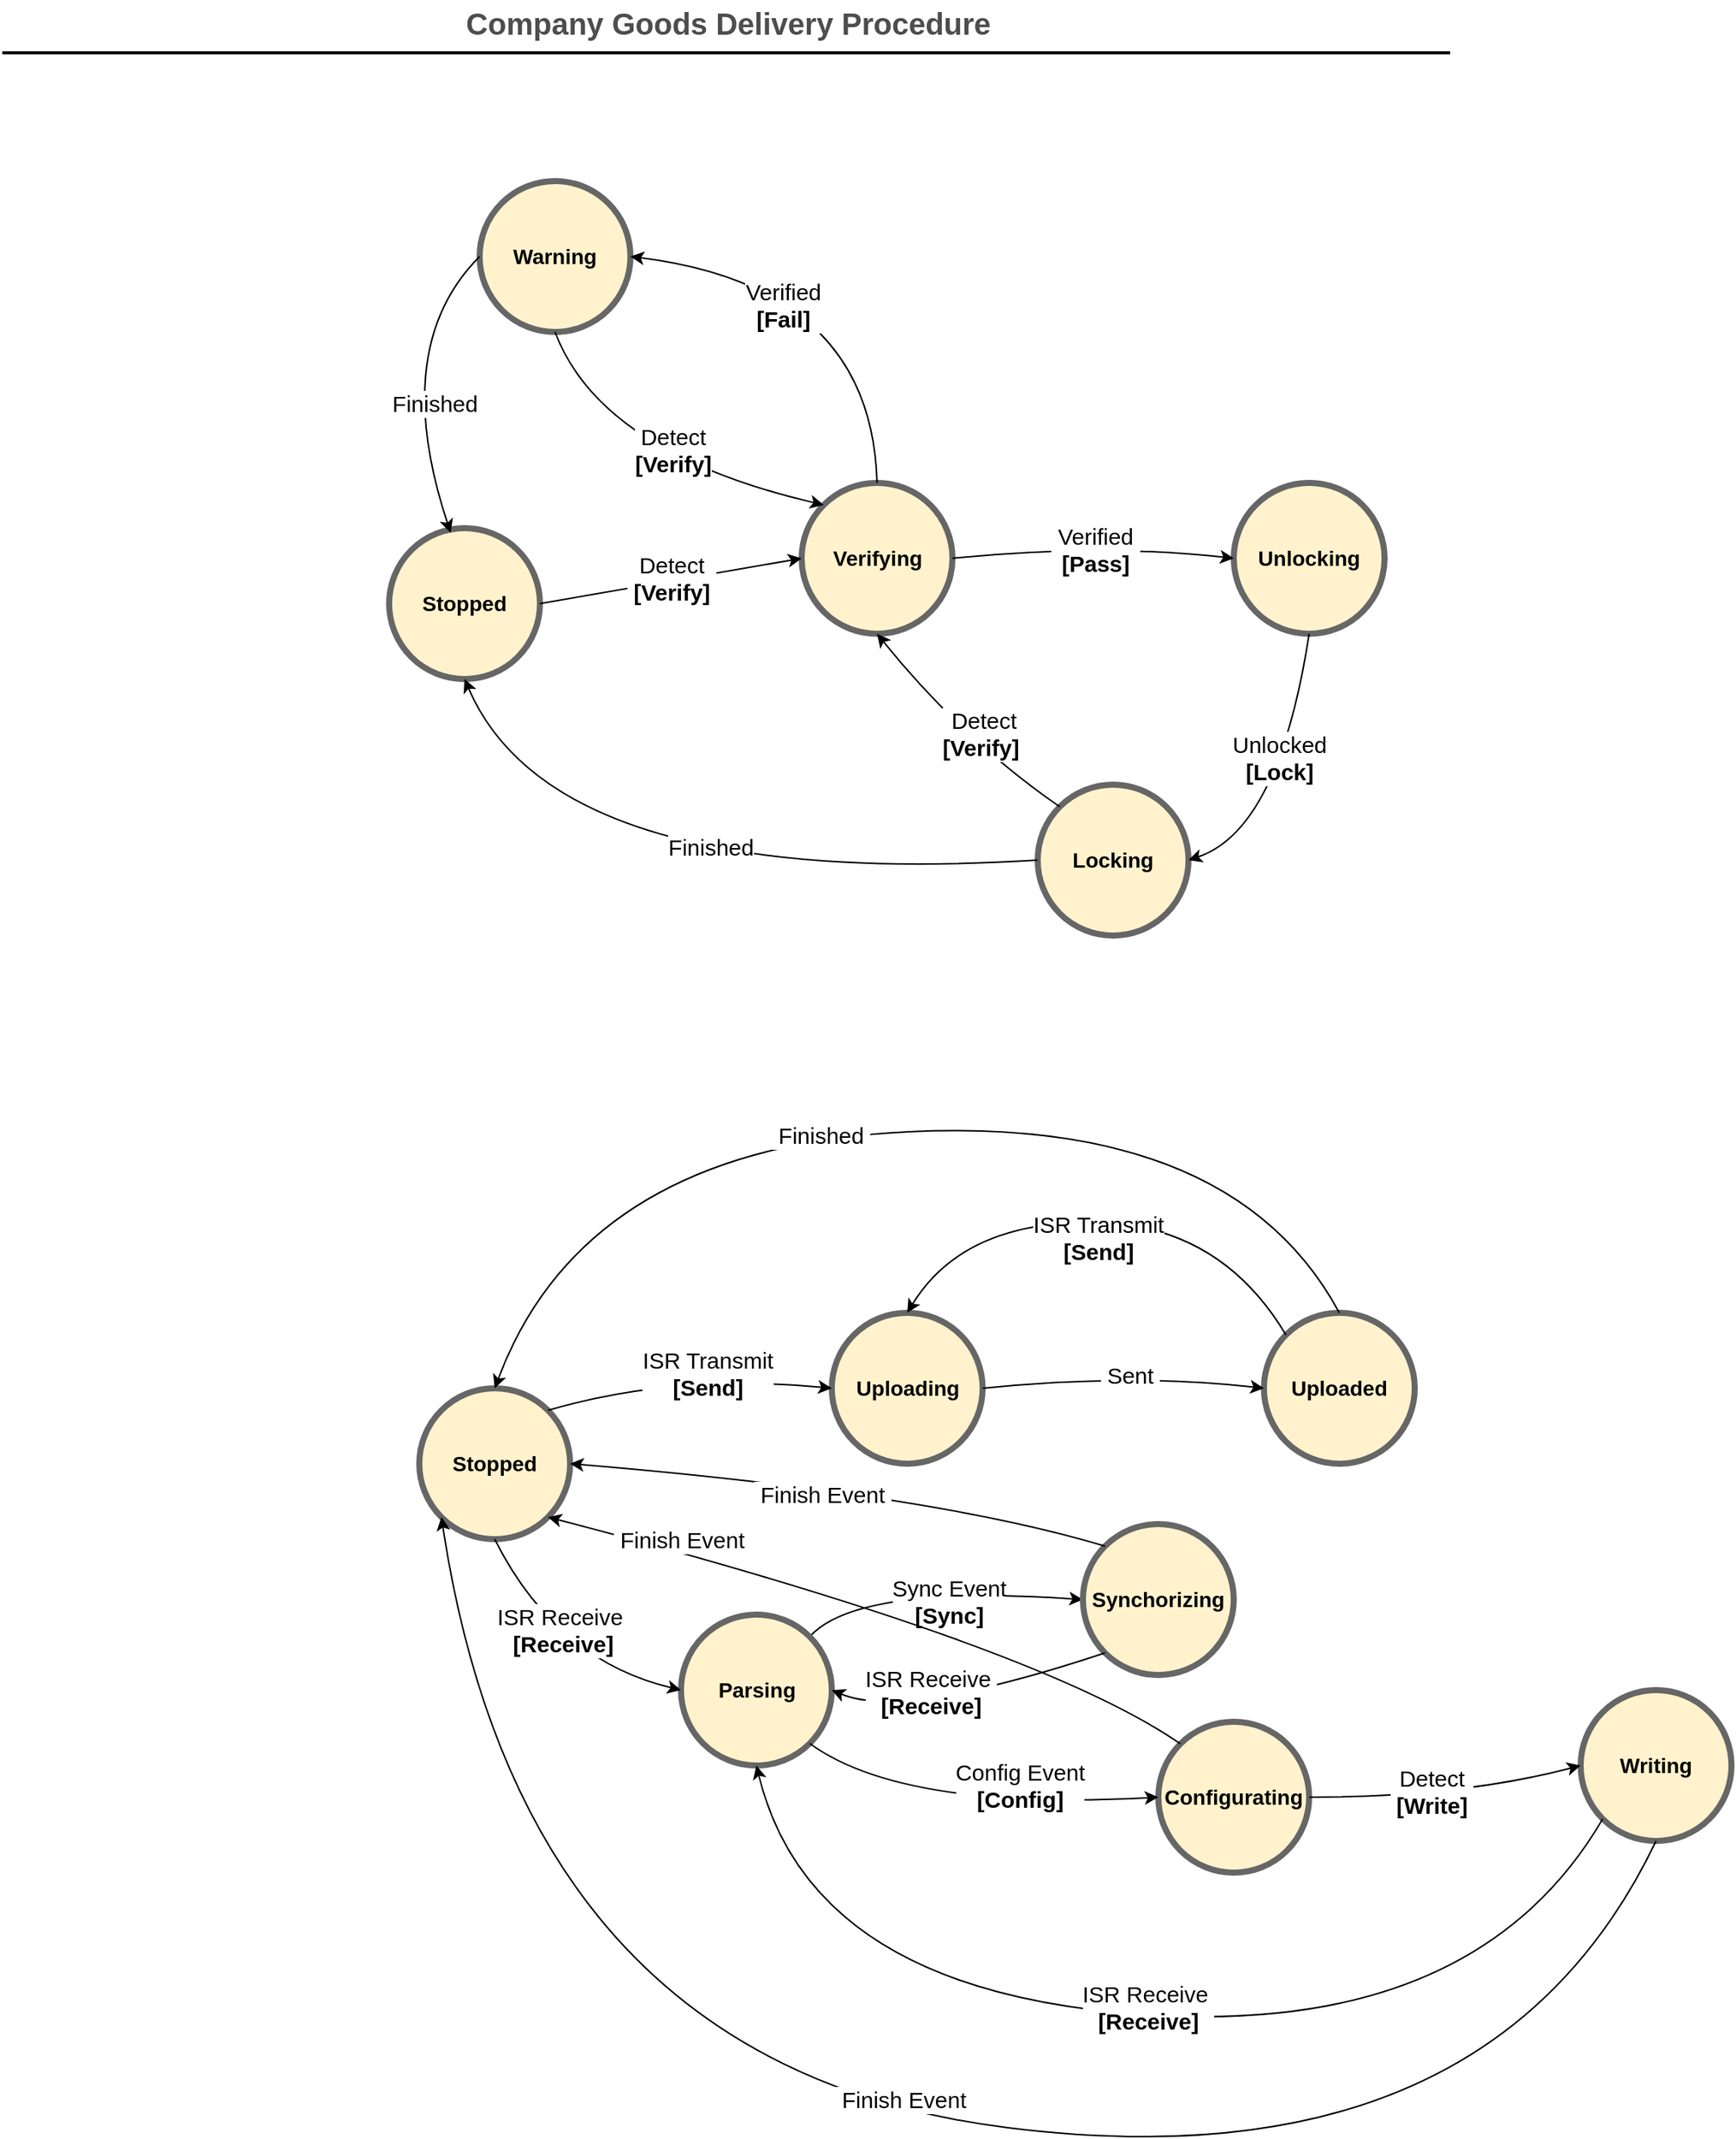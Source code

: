 <mxfile version="22.1.0" type="github">
  <diagram id="C2fSY1v2SiZeoUbDoYyL" name="Page-1">
    <mxGraphModel dx="1563" dy="1643" grid="1" gridSize="10" guides="1" tooltips="1" connect="1" arrows="1" fold="1" page="1" pageScale="1" pageWidth="1169" pageHeight="827" math="0" shadow="0">
      <root>
        <mxCell id="0" />
        <mxCell id="1" parent="0" />
        <mxCell id="3ne1QswCM8ZiEu4GHsYG-31" value="Company Goods Delivery Procedure" style="text;html=1;strokeColor=none;fillColor=none;align=center;verticalAlign=middle;whiteSpace=wrap;rounded=0;fontStyle=1;fontSize=20;fontColor=#4D4D4D;" parent="1" vertex="1">
          <mxGeometry x="189.5" y="50" width="790" height="30" as="geometry" />
        </mxCell>
        <mxCell id="3ne1QswCM8ZiEu4GHsYG-32" value="" style="line;strokeWidth=2;html=1;fontSize=20;fontColor=#4D4D4D;" parent="1" vertex="1">
          <mxGeometry x="103.5" y="80" width="960" height="10" as="geometry" />
        </mxCell>
        <mxCell id="JYK7NFnvmHLZQDQHn-Lk-5" value="&lt;font style=&quot;font-size: 14px;&quot;&gt;&lt;b&gt;Warning&lt;br&gt;&lt;/b&gt;&lt;/font&gt;" style="ellipse;whiteSpace=wrap;html=1;aspect=fixed;strokeWidth=4;fillColor=#fff2cc;strokeColor=#666666;" parent="1" vertex="1">
          <mxGeometry x="420" y="170" width="100" height="100" as="geometry" />
        </mxCell>
        <mxCell id="JYK7NFnvmHLZQDQHn-Lk-12" value="&lt;font style=&quot;font-size: 14px;&quot;&gt;&lt;b&gt;Locking&lt;/b&gt;&lt;/font&gt;" style="ellipse;whiteSpace=wrap;html=1;aspect=fixed;strokeWidth=4;fillColor=#fff2cc;strokeColor=#666666;" parent="1" vertex="1">
          <mxGeometry x="790" y="570" width="100" height="100" as="geometry" />
        </mxCell>
        <mxCell id="JYK7NFnvmHLZQDQHn-Lk-13" value="&lt;font style=&quot;font-size: 14px;&quot;&gt;&lt;b&gt;Unlocking&lt;/b&gt;&lt;/font&gt;" style="ellipse;whiteSpace=wrap;html=1;aspect=fixed;strokeWidth=4;fillColor=#fff2cc;strokeColor=#666666;" parent="1" vertex="1">
          <mxGeometry x="920" y="370" width="100" height="100" as="geometry" />
        </mxCell>
        <mxCell id="JYK7NFnvmHLZQDQHn-Lk-15" value="&lt;font style=&quot;font-size: 14px;&quot;&gt;&lt;b&gt;Verifying&lt;/b&gt;&lt;/font&gt;" style="ellipse;whiteSpace=wrap;html=1;aspect=fixed;strokeWidth=4;fillColor=#fff2cc;strokeColor=#666666;" parent="1" vertex="1">
          <mxGeometry x="633.5" y="370" width="100" height="100" as="geometry" />
        </mxCell>
        <mxCell id="JYK7NFnvmHLZQDQHn-Lk-16" value="&lt;font style=&quot;font-size: 14px;&quot;&gt;&lt;b&gt;Stopped&lt;/b&gt;&lt;/font&gt;" style="ellipse;whiteSpace=wrap;html=1;aspect=fixed;strokeWidth=4;fillColor=#fff2cc;strokeColor=#666666;" parent="1" vertex="1">
          <mxGeometry x="360" y="400" width="100" height="100" as="geometry" />
        </mxCell>
        <mxCell id="JYK7NFnvmHLZQDQHn-Lk-33" value="" style="curved=1;endArrow=classic;html=1;rounded=0;exitX=0.5;exitY=0;exitDx=0;exitDy=0;entryX=1;entryY=0.5;entryDx=0;entryDy=0;" parent="1" source="JYK7NFnvmHLZQDQHn-Lk-15" target="JYK7NFnvmHLZQDQHn-Lk-5" edge="1">
          <mxGeometry width="50" height="50" relative="1" as="geometry">
            <mxPoint x="750" y="410" as="sourcePoint" />
            <mxPoint x="800" y="360" as="targetPoint" />
            <Array as="points">
              <mxPoint x="680" y="240" />
            </Array>
          </mxGeometry>
        </mxCell>
        <mxCell id="JYK7NFnvmHLZQDQHn-Lk-34" value="&lt;font style=&quot;font-size: 15px;&quot;&gt;Verified&lt;br&gt;&lt;b&gt;[Fail]&lt;/b&gt;&lt;br&gt;&lt;/font&gt;" style="edgeLabel;html=1;align=center;verticalAlign=middle;resizable=0;points=[];" parent="JYK7NFnvmHLZQDQHn-Lk-33" vertex="1" connectable="0">
          <mxGeometry x="0.053" y="5" relative="1" as="geometry">
            <mxPoint x="-35" y="10" as="offset" />
          </mxGeometry>
        </mxCell>
        <mxCell id="JYK7NFnvmHLZQDQHn-Lk-35" value="" style="curved=1;endArrow=classic;html=1;rounded=0;exitX=1;exitY=0.5;exitDx=0;exitDy=0;entryX=0;entryY=0.5;entryDx=0;entryDy=0;" parent="1" source="JYK7NFnvmHLZQDQHn-Lk-15" target="JYK7NFnvmHLZQDQHn-Lk-13" edge="1">
          <mxGeometry width="50" height="50" relative="1" as="geometry">
            <mxPoint x="750" y="410" as="sourcePoint" />
            <mxPoint x="800" y="360" as="targetPoint" />
            <Array as="points">
              <mxPoint x="830" y="410" />
            </Array>
          </mxGeometry>
        </mxCell>
        <mxCell id="JYK7NFnvmHLZQDQHn-Lk-37" value="&lt;span style=&quot;font-size: 15px;&quot;&gt;&amp;nbsp;Verified&amp;nbsp;&lt;br&gt;&lt;b&gt;[Pass]&lt;/b&gt;&lt;br&gt;&lt;/span&gt;" style="edgeLabel;html=1;align=center;verticalAlign=middle;resizable=0;points=[];" parent="JYK7NFnvmHLZQDQHn-Lk-35" vertex="1" connectable="0">
          <mxGeometry x="0.008" y="2" relative="1" as="geometry">
            <mxPoint y="5" as="offset" />
          </mxGeometry>
        </mxCell>
        <mxCell id="_V2IKP7ejvlJgvTYkyaX-1" value="" style="curved=1;endArrow=classic;html=1;rounded=0;exitX=1;exitY=0.5;exitDx=0;exitDy=0;entryX=0;entryY=0.5;entryDx=0;entryDy=0;" edge="1" parent="1" source="JYK7NFnvmHLZQDQHn-Lk-16" target="JYK7NFnvmHLZQDQHn-Lk-15">
          <mxGeometry width="50" height="50" relative="1" as="geometry">
            <mxPoint x="350" y="414.5" as="sourcePoint" />
            <mxPoint x="485.0" y="414.5" as="targetPoint" />
            <Array as="points" />
          </mxGeometry>
        </mxCell>
        <mxCell id="_V2IKP7ejvlJgvTYkyaX-2" value="&lt;span style=&quot;font-size: 15px;&quot;&gt;Detect&lt;br&gt;&lt;b&gt;&amp;nbsp;[Verify]&amp;nbsp;&lt;/b&gt;&lt;br&gt;&lt;/span&gt;" style="edgeLabel;html=1;align=center;verticalAlign=middle;resizable=0;points=[];" vertex="1" connectable="0" parent="_V2IKP7ejvlJgvTYkyaX-1">
          <mxGeometry x="0.008" y="2" relative="1" as="geometry">
            <mxPoint as="offset" />
          </mxGeometry>
        </mxCell>
        <mxCell id="_V2IKP7ejvlJgvTYkyaX-4" value="" style="curved=1;endArrow=classic;html=1;rounded=0;exitX=0;exitY=0.5;exitDx=0;exitDy=0;entryX=0.408;entryY=0.031;entryDx=0;entryDy=0;entryPerimeter=0;" edge="1" parent="1" source="JYK7NFnvmHLZQDQHn-Lk-5" target="JYK7NFnvmHLZQDQHn-Lk-16">
          <mxGeometry width="50" height="50" relative="1" as="geometry">
            <mxPoint x="495" y="314" as="sourcePoint" />
            <mxPoint x="280" y="160" as="targetPoint" />
            <Array as="points">
              <mxPoint x="360" y="280" />
            </Array>
          </mxGeometry>
        </mxCell>
        <mxCell id="_V2IKP7ejvlJgvTYkyaX-5" value="&lt;font style=&quot;font-size: 15px;&quot;&gt;Finished&lt;br&gt;&lt;/font&gt;" style="edgeLabel;html=1;align=center;verticalAlign=middle;resizable=0;points=[];" vertex="1" connectable="0" parent="_V2IKP7ejvlJgvTYkyaX-4">
          <mxGeometry x="0.053" y="5" relative="1" as="geometry">
            <mxPoint x="16" y="12" as="offset" />
          </mxGeometry>
        </mxCell>
        <mxCell id="_V2IKP7ejvlJgvTYkyaX-6" value="" style="curved=1;endArrow=classic;html=1;rounded=0;exitX=0.5;exitY=1;exitDx=0;exitDy=0;entryX=1;entryY=0.5;entryDx=0;entryDy=0;" edge="1" parent="1" source="JYK7NFnvmHLZQDQHn-Lk-13" target="JYK7NFnvmHLZQDQHn-Lk-12">
          <mxGeometry width="50" height="50" relative="1" as="geometry">
            <mxPoint x="850" y="460" as="sourcePoint" />
            <mxPoint x="655" y="590" as="targetPoint" />
            <Array as="points">
              <mxPoint x="950" y="600" />
            </Array>
          </mxGeometry>
        </mxCell>
        <mxCell id="_V2IKP7ejvlJgvTYkyaX-7" value="&lt;font style=&quot;font-size: 15px;&quot;&gt;Unlocked&lt;br&gt;&lt;b&gt;[Lock]&lt;/b&gt;&lt;br&gt;&lt;/font&gt;" style="edgeLabel;html=1;align=center;verticalAlign=middle;resizable=0;points=[];" vertex="1" connectable="0" parent="_V2IKP7ejvlJgvTYkyaX-6">
          <mxGeometry x="0.053" y="5" relative="1" as="geometry">
            <mxPoint x="-10" y="-20" as="offset" />
          </mxGeometry>
        </mxCell>
        <mxCell id="_V2IKP7ejvlJgvTYkyaX-9" value="" style="curved=1;endArrow=classic;html=1;rounded=0;exitX=0;exitY=0.5;exitDx=0;exitDy=0;entryX=0.5;entryY=1;entryDx=0;entryDy=0;" edge="1" parent="1" source="JYK7NFnvmHLZQDQHn-Lk-12" target="JYK7NFnvmHLZQDQHn-Lk-16">
          <mxGeometry width="50" height="50" relative="1" as="geometry">
            <mxPoint x="494" y="540" as="sourcePoint" />
            <mxPoint x="240" y="697" as="targetPoint" />
            <Array as="points">
              <mxPoint x="470" y="640" />
            </Array>
          </mxGeometry>
        </mxCell>
        <mxCell id="_V2IKP7ejvlJgvTYkyaX-10" value="&lt;font style=&quot;font-size: 15px;&quot;&gt;Finished&lt;br&gt;&lt;/font&gt;" style="edgeLabel;html=1;align=center;verticalAlign=middle;resizable=0;points=[];" vertex="1" connectable="0" parent="_V2IKP7ejvlJgvTYkyaX-9">
          <mxGeometry x="0.053" y="5" relative="1" as="geometry">
            <mxPoint x="31" y="-30" as="offset" />
          </mxGeometry>
        </mxCell>
        <mxCell id="_V2IKP7ejvlJgvTYkyaX-11" value="" style="curved=1;endArrow=classic;html=1;rounded=0;exitX=0;exitY=0;exitDx=0;exitDy=0;entryX=0.5;entryY=1;entryDx=0;entryDy=0;" edge="1" parent="1" source="JYK7NFnvmHLZQDQHn-Lk-12" target="JYK7NFnvmHLZQDQHn-Lk-15">
          <mxGeometry width="50" height="50" relative="1" as="geometry">
            <mxPoint x="580" y="590" as="sourcePoint" />
            <mxPoint x="584" y="464" as="targetPoint" />
            <Array as="points">
              <mxPoint x="740" y="540" />
            </Array>
          </mxGeometry>
        </mxCell>
        <mxCell id="_V2IKP7ejvlJgvTYkyaX-12" value="&lt;span style=&quot;font-size: 15px;&quot;&gt;Detect&lt;br&gt;&lt;b&gt;[Verify]&amp;nbsp;&lt;/b&gt;&lt;br&gt;&lt;/span&gt;" style="edgeLabel;html=1;align=center;verticalAlign=middle;resizable=0;points=[];" vertex="1" connectable="0" parent="_V2IKP7ejvlJgvTYkyaX-11">
          <mxGeometry x="0.008" y="2" relative="1" as="geometry">
            <mxPoint x="19" as="offset" />
          </mxGeometry>
        </mxCell>
        <mxCell id="_V2IKP7ejvlJgvTYkyaX-13" value="" style="curved=1;endArrow=classic;html=1;rounded=0;exitX=0.5;exitY=1;exitDx=0;exitDy=0;entryX=0;entryY=0;entryDx=0;entryDy=0;" edge="1" parent="1" source="JYK7NFnvmHLZQDQHn-Lk-5" target="JYK7NFnvmHLZQDQHn-Lk-15">
          <mxGeometry width="50" height="50" relative="1" as="geometry">
            <mxPoint x="533.5" y="290" as="sourcePoint" />
            <mxPoint x="728.5" y="290" as="targetPoint" />
            <Array as="points">
              <mxPoint x="500" y="350" />
            </Array>
          </mxGeometry>
        </mxCell>
        <mxCell id="_V2IKP7ejvlJgvTYkyaX-14" value="&lt;span style=&quot;font-size: 15px;&quot;&gt;Detect&lt;br&gt;&lt;b&gt;[Verify]&lt;/b&gt;&lt;br&gt;&lt;/span&gt;" style="edgeLabel;html=1;align=center;verticalAlign=middle;resizable=0;points=[];" vertex="1" connectable="0" parent="_V2IKP7ejvlJgvTYkyaX-13">
          <mxGeometry x="0.008" y="2" relative="1" as="geometry">
            <mxPoint x="14" y="-8" as="offset" />
          </mxGeometry>
        </mxCell>
        <mxCell id="_V2IKP7ejvlJgvTYkyaX-20" value="&lt;font style=&quot;font-size: 14px;&quot;&gt;&lt;b&gt;Uploaded&lt;/b&gt;&lt;/font&gt;" style="ellipse;whiteSpace=wrap;html=1;aspect=fixed;strokeWidth=4;fillColor=#fff2cc;strokeColor=#666666;" vertex="1" parent="1">
          <mxGeometry x="940" y="920" width="100" height="100" as="geometry" />
        </mxCell>
        <mxCell id="_V2IKP7ejvlJgvTYkyaX-21" value="&lt;font style=&quot;font-size: 14px;&quot;&gt;&lt;b&gt;Uploading&lt;/b&gt;&lt;/font&gt;" style="ellipse;whiteSpace=wrap;html=1;aspect=fixed;strokeWidth=4;fillColor=#fff2cc;strokeColor=#666666;" vertex="1" parent="1">
          <mxGeometry x="653.5" y="920" width="100" height="100" as="geometry" />
        </mxCell>
        <mxCell id="_V2IKP7ejvlJgvTYkyaX-22" value="&lt;font style=&quot;font-size: 14px;&quot;&gt;&lt;b&gt;Stopped&lt;/b&gt;&lt;/font&gt;" style="ellipse;whiteSpace=wrap;html=1;aspect=fixed;strokeWidth=4;fillColor=#fff2cc;strokeColor=#666666;" vertex="1" parent="1">
          <mxGeometry x="380" y="970" width="100" height="100" as="geometry" />
        </mxCell>
        <mxCell id="_V2IKP7ejvlJgvTYkyaX-25" value="" style="curved=1;endArrow=classic;html=1;rounded=0;exitX=1;exitY=0.5;exitDx=0;exitDy=0;entryX=0;entryY=0.5;entryDx=0;entryDy=0;" edge="1" parent="1" source="_V2IKP7ejvlJgvTYkyaX-21" target="_V2IKP7ejvlJgvTYkyaX-20">
          <mxGeometry width="50" height="50" relative="1" as="geometry">
            <mxPoint x="770" y="960" as="sourcePoint" />
            <mxPoint x="820" y="910" as="targetPoint" />
            <Array as="points">
              <mxPoint x="850" y="960" />
            </Array>
          </mxGeometry>
        </mxCell>
        <mxCell id="_V2IKP7ejvlJgvTYkyaX-26" value="&lt;span style=&quot;font-size: 15px;&quot;&gt;&amp;nbsp;Sent&amp;nbsp;&lt;br&gt;&lt;/span&gt;" style="edgeLabel;html=1;align=center;verticalAlign=middle;resizable=0;points=[];" vertex="1" connectable="0" parent="_V2IKP7ejvlJgvTYkyaX-25">
          <mxGeometry x="0.008" y="2" relative="1" as="geometry">
            <mxPoint x="3" y="2" as="offset" />
          </mxGeometry>
        </mxCell>
        <mxCell id="_V2IKP7ejvlJgvTYkyaX-27" value="" style="curved=1;endArrow=classic;html=1;rounded=0;exitX=1;exitY=0;exitDx=0;exitDy=0;entryX=0;entryY=0.5;entryDx=0;entryDy=0;" edge="1" parent="1" source="_V2IKP7ejvlJgvTYkyaX-22" target="_V2IKP7ejvlJgvTYkyaX-21">
          <mxGeometry width="50" height="50" relative="1" as="geometry">
            <mxPoint x="370" y="964.5" as="sourcePoint" />
            <mxPoint x="505.0" y="964.5" as="targetPoint" />
            <Array as="points">
              <mxPoint x="550" y="960" />
            </Array>
          </mxGeometry>
        </mxCell>
        <mxCell id="_V2IKP7ejvlJgvTYkyaX-28" value="&lt;span style=&quot;font-size: 15px;&quot;&gt;ISR Transmit&lt;br&gt;&lt;b&gt;[Send]&lt;/b&gt;&lt;br&gt;&lt;/span&gt;" style="edgeLabel;html=1;align=center;verticalAlign=middle;resizable=0;points=[];" vertex="1" connectable="0" parent="_V2IKP7ejvlJgvTYkyaX-27">
          <mxGeometry x="0.008" y="2" relative="1" as="geometry">
            <mxPoint x="12" y="1" as="offset" />
          </mxGeometry>
        </mxCell>
        <mxCell id="_V2IKP7ejvlJgvTYkyaX-31" value="" style="curved=1;endArrow=classic;html=1;rounded=0;exitX=1;exitY=0;exitDx=0;exitDy=0;entryX=0;entryY=0.5;entryDx=0;entryDy=0;" edge="1" parent="1" source="_V2IKP7ejvlJgvTYkyaX-43" target="_V2IKP7ejvlJgvTYkyaX-46">
          <mxGeometry width="50" height="50" relative="1" as="geometry">
            <mxPoint x="770" y="1200" as="sourcePoint" />
            <mxPoint x="940" y="1181" as="targetPoint" />
            <Array as="points">
              <mxPoint x="670" y="1100" />
            </Array>
          </mxGeometry>
        </mxCell>
        <mxCell id="_V2IKP7ejvlJgvTYkyaX-32" value="&lt;font style=&quot;font-size: 15px;&quot;&gt;Sync Event&lt;br&gt;&lt;b&gt;&amp;nbsp;[Sync]&amp;nbsp;&lt;/b&gt;&lt;br&gt;&lt;/font&gt;" style="edgeLabel;html=1;align=center;verticalAlign=middle;resizable=0;points=[];" vertex="1" connectable="0" parent="_V2IKP7ejvlJgvTYkyaX-31">
          <mxGeometry x="0.053" y="5" relative="1" as="geometry">
            <mxPoint x="4" y="12" as="offset" />
          </mxGeometry>
        </mxCell>
        <mxCell id="_V2IKP7ejvlJgvTYkyaX-33" value="" style="curved=1;endArrow=classic;html=1;rounded=0;exitX=0.5;exitY=0;exitDx=0;exitDy=0;entryX=0.5;entryY=0;entryDx=0;entryDy=0;" edge="1" parent="1" source="_V2IKP7ejvlJgvTYkyaX-20" target="_V2IKP7ejvlJgvTYkyaX-22">
          <mxGeometry width="50" height="50" relative="1" as="geometry">
            <mxPoint x="1013.5" y="820" as="sourcePoint" />
            <mxPoint x="633.5" y="700" as="targetPoint" />
            <Array as="points">
              <mxPoint x="920" y="790" />
              <mxPoint x="490" y="810" />
            </Array>
          </mxGeometry>
        </mxCell>
        <mxCell id="_V2IKP7ejvlJgvTYkyaX-34" value="&lt;font style=&quot;font-size: 15px;&quot;&gt;&amp;nbsp;Finished&amp;nbsp;&lt;br&gt;&lt;/font&gt;" style="edgeLabel;html=1;align=center;verticalAlign=middle;resizable=0;points=[];" vertex="1" connectable="0" parent="_V2IKP7ejvlJgvTYkyaX-33">
          <mxGeometry x="0.053" y="5" relative="1" as="geometry">
            <mxPoint x="-28" y="-5" as="offset" />
          </mxGeometry>
        </mxCell>
        <mxCell id="_V2IKP7ejvlJgvTYkyaX-39" value="" style="curved=1;endArrow=classic;html=1;rounded=0;entryX=0.5;entryY=0;entryDx=0;entryDy=0;exitX=0;exitY=0;exitDx=0;exitDy=0;" edge="1" parent="1" source="_V2IKP7ejvlJgvTYkyaX-20" target="_V2IKP7ejvlJgvTYkyaX-21">
          <mxGeometry width="50" height="50" relative="1" as="geometry">
            <mxPoint x="990" y="930" as="sourcePoint" />
            <mxPoint x="1164" y="890" as="targetPoint" />
            <Array as="points">
              <mxPoint x="910" y="860" />
              <mxPoint x="740" y="860" />
            </Array>
          </mxGeometry>
        </mxCell>
        <mxCell id="_V2IKP7ejvlJgvTYkyaX-40" value="&lt;span style=&quot;font-size: 15px;&quot;&gt;ISR Transmit&lt;br&gt;&lt;b&gt;[Send]&lt;/b&gt;&lt;br&gt;&lt;/span&gt;" style="edgeLabel;html=1;align=center;verticalAlign=middle;resizable=0;points=[];" vertex="1" connectable="0" parent="_V2IKP7ejvlJgvTYkyaX-39">
          <mxGeometry x="0.008" y="2" relative="1" as="geometry">
            <mxPoint x="-2" y="8" as="offset" />
          </mxGeometry>
        </mxCell>
        <mxCell id="_V2IKP7ejvlJgvTYkyaX-43" value="&lt;span style=&quot;font-size: 14px;&quot;&gt;&lt;b&gt;Parsing&lt;/b&gt;&lt;/span&gt;" style="ellipse;whiteSpace=wrap;html=1;aspect=fixed;strokeWidth=4;fillColor=#fff2cc;strokeColor=#666666;" vertex="1" parent="1">
          <mxGeometry x="553.5" y="1120" width="100" height="100" as="geometry" />
        </mxCell>
        <mxCell id="_V2IKP7ejvlJgvTYkyaX-46" value="&lt;span style=&quot;font-size: 14px;&quot;&gt;&lt;b&gt;Synchorizing&lt;/b&gt;&lt;/span&gt;" style="ellipse;whiteSpace=wrap;html=1;aspect=fixed;strokeWidth=4;fillColor=#fff2cc;strokeColor=#666666;" vertex="1" parent="1">
          <mxGeometry x="820" y="1060" width="100" height="100" as="geometry" />
        </mxCell>
        <mxCell id="_V2IKP7ejvlJgvTYkyaX-47" value="&lt;span style=&quot;font-size: 14px;&quot;&gt;&lt;b&gt;Configurating&lt;/b&gt;&lt;/span&gt;" style="ellipse;whiteSpace=wrap;html=1;aspect=fixed;strokeWidth=4;fillColor=#fff2cc;strokeColor=#666666;" vertex="1" parent="1">
          <mxGeometry x="870" y="1191" width="100" height="100" as="geometry" />
        </mxCell>
        <mxCell id="_V2IKP7ejvlJgvTYkyaX-48" value="" style="curved=1;endArrow=classic;html=1;rounded=0;exitX=0.5;exitY=1;exitDx=0;exitDy=0;entryX=0;entryY=0.5;entryDx=0;entryDy=0;" edge="1" parent="1" source="_V2IKP7ejvlJgvTYkyaX-22" target="_V2IKP7ejvlJgvTYkyaX-43">
          <mxGeometry width="50" height="50" relative="1" as="geometry">
            <mxPoint x="460" y="1180" as="sourcePoint" />
            <mxPoint x="710" y="1230" as="targetPoint" />
            <Array as="points">
              <mxPoint x="470" y="1150" />
            </Array>
          </mxGeometry>
        </mxCell>
        <mxCell id="_V2IKP7ejvlJgvTYkyaX-49" value="&lt;span style=&quot;font-size: 15px;&quot;&gt;ISR Receive&amp;nbsp;&lt;br&gt;&lt;b&gt;[Receive]&lt;/b&gt;&lt;br&gt;&lt;/span&gt;" style="edgeLabel;html=1;align=center;verticalAlign=middle;resizable=0;points=[];" vertex="1" connectable="0" parent="_V2IKP7ejvlJgvTYkyaX-48">
          <mxGeometry x="0.008" y="2" relative="1" as="geometry">
            <mxPoint x="3" y="-19" as="offset" />
          </mxGeometry>
        </mxCell>
        <mxCell id="_V2IKP7ejvlJgvTYkyaX-52" value="" style="curved=1;endArrow=classic;html=1;rounded=0;exitX=1;exitY=1;exitDx=0;exitDy=0;entryX=0;entryY=0.5;entryDx=0;entryDy=0;" edge="1" parent="1" source="_V2IKP7ejvlJgvTYkyaX-43" target="_V2IKP7ejvlJgvTYkyaX-47">
          <mxGeometry width="50" height="50" relative="1" as="geometry">
            <mxPoint x="649" y="1145" as="sourcePoint" />
            <mxPoint x="770" y="1120" as="targetPoint" />
            <Array as="points">
              <mxPoint x="700" y="1250" />
            </Array>
          </mxGeometry>
        </mxCell>
        <mxCell id="_V2IKP7ejvlJgvTYkyaX-53" value="&lt;font style=&quot;font-size: 15px;&quot;&gt;Config Event&lt;br&gt;&lt;b&gt;&amp;nbsp;[Config]&amp;nbsp;&lt;/b&gt;&lt;br&gt;&lt;/font&gt;" style="edgeLabel;html=1;align=center;verticalAlign=middle;resizable=0;points=[];" vertex="1" connectable="0" parent="_V2IKP7ejvlJgvTYkyaX-52">
          <mxGeometry x="0.053" y="5" relative="1" as="geometry">
            <mxPoint x="24" y="-9" as="offset" />
          </mxGeometry>
        </mxCell>
        <mxCell id="_V2IKP7ejvlJgvTYkyaX-54" value="&lt;span style=&quot;font-size: 14px;&quot;&gt;&lt;b&gt;Writing&lt;/b&gt;&lt;/span&gt;" style="ellipse;whiteSpace=wrap;html=1;aspect=fixed;strokeWidth=4;fillColor=#fff2cc;strokeColor=#666666;" vertex="1" parent="1">
          <mxGeometry x="1150" y="1170" width="100" height="100" as="geometry" />
        </mxCell>
        <mxCell id="_V2IKP7ejvlJgvTYkyaX-55" value="" style="curved=1;endArrow=classic;html=1;rounded=0;exitX=1;exitY=0.5;exitDx=0;exitDy=0;entryX=0;entryY=0.5;entryDx=0;entryDy=0;" edge="1" parent="1" source="_V2IKP7ejvlJgvTYkyaX-47" target="_V2IKP7ejvlJgvTYkyaX-54">
          <mxGeometry width="50" height="50" relative="1" as="geometry">
            <mxPoint x="880" y="1241" as="sourcePoint" />
            <mxPoint x="1086" y="1291" as="targetPoint" />
            <Array as="points">
              <mxPoint x="1070" y="1241" />
            </Array>
          </mxGeometry>
        </mxCell>
        <mxCell id="_V2IKP7ejvlJgvTYkyaX-56" value="&lt;font style=&quot;font-size: 15px;&quot;&gt;Detect&lt;br&gt;&lt;b&gt;&amp;nbsp;[Write]&amp;nbsp;&lt;/b&gt;&lt;br&gt;&lt;/font&gt;" style="edgeLabel;html=1;align=center;verticalAlign=middle;resizable=0;points=[];" vertex="1" connectable="0" parent="_V2IKP7ejvlJgvTYkyaX-55">
          <mxGeometry x="0.053" y="5" relative="1" as="geometry">
            <mxPoint x="-15" y="1" as="offset" />
          </mxGeometry>
        </mxCell>
        <mxCell id="_V2IKP7ejvlJgvTYkyaX-57" value="" style="curved=1;endArrow=classic;html=1;rounded=0;exitX=0;exitY=1;exitDx=0;exitDy=0;entryX=0.5;entryY=1;entryDx=0;entryDy=0;" edge="1" parent="1" source="_V2IKP7ejvlJgvTYkyaX-54" target="_V2IKP7ejvlJgvTYkyaX-43">
          <mxGeometry width="50" height="50" relative="1" as="geometry">
            <mxPoint x="753.5" y="1390" as="sourcePoint" />
            <mxPoint x="877.5" y="1490" as="targetPoint" />
            <Array as="points">
              <mxPoint x="1080" y="1400" />
              <mxPoint x="640" y="1370" />
            </Array>
          </mxGeometry>
        </mxCell>
        <mxCell id="_V2IKP7ejvlJgvTYkyaX-58" value="&lt;span style=&quot;font-size: 15px;&quot;&gt;ISR Receive&amp;nbsp;&lt;br&gt;&lt;b&gt;[Receive]&lt;/b&gt;&lt;br&gt;&lt;/span&gt;" style="edgeLabel;html=1;align=center;verticalAlign=middle;resizable=0;points=[];" vertex="1" connectable="0" parent="_V2IKP7ejvlJgvTYkyaX-57">
          <mxGeometry x="0.008" y="2" relative="1" as="geometry">
            <mxPoint x="-1" y="-7" as="offset" />
          </mxGeometry>
        </mxCell>
        <mxCell id="_V2IKP7ejvlJgvTYkyaX-59" value="" style="curved=1;endArrow=classic;html=1;rounded=0;exitX=0.5;exitY=1;exitDx=0;exitDy=0;entryX=0;entryY=1;entryDx=0;entryDy=0;" edge="1" parent="1" source="_V2IKP7ejvlJgvTYkyaX-54" target="_V2IKP7ejvlJgvTYkyaX-22">
          <mxGeometry width="50" height="50" relative="1" as="geometry">
            <mxPoint x="850" y="1575" as="sourcePoint" />
            <mxPoint x="-30" y="1280" as="targetPoint" />
            <Array as="points">
              <mxPoint x="1090" y="1500" />
              <mxPoint x="450" y="1420" />
            </Array>
          </mxGeometry>
        </mxCell>
        <mxCell id="_V2IKP7ejvlJgvTYkyaX-60" value="&lt;font style=&quot;font-size: 15px;&quot;&gt;&amp;nbsp;Finish Event&amp;nbsp;&lt;br&gt;&lt;/font&gt;" style="edgeLabel;html=1;align=center;verticalAlign=middle;resizable=0;points=[];" vertex="1" connectable="0" parent="_V2IKP7ejvlJgvTYkyaX-59">
          <mxGeometry x="0.053" y="5" relative="1" as="geometry">
            <mxPoint x="21" y="-13" as="offset" />
          </mxGeometry>
        </mxCell>
        <mxCell id="_V2IKP7ejvlJgvTYkyaX-61" value="" style="curved=1;endArrow=classic;html=1;rounded=0;exitX=0;exitY=0;exitDx=0;exitDy=0;entryX=1;entryY=1;entryDx=0;entryDy=0;" edge="1" parent="1" source="_V2IKP7ejvlJgvTYkyaX-47" target="_V2IKP7ejvlJgvTYkyaX-22">
          <mxGeometry width="50" height="50" relative="1" as="geometry">
            <mxPoint x="460" y="1025" as="sourcePoint" />
            <mxPoint x="691" y="1061" as="targetPoint" />
            <Array as="points">
              <mxPoint x="790" y="1140" />
            </Array>
          </mxGeometry>
        </mxCell>
        <mxCell id="_V2IKP7ejvlJgvTYkyaX-62" value="&lt;font style=&quot;font-size: 15px;&quot;&gt;&amp;nbsp;Finish Event&amp;nbsp;&lt;br&gt;&lt;/font&gt;" style="edgeLabel;html=1;align=center;verticalAlign=middle;resizable=0;points=[];" vertex="1" connectable="0" parent="_V2IKP7ejvlJgvTYkyaX-61">
          <mxGeometry x="0.053" y="5" relative="1" as="geometry">
            <mxPoint x="-117" y="-44" as="offset" />
          </mxGeometry>
        </mxCell>
        <mxCell id="_V2IKP7ejvlJgvTYkyaX-63" value="" style="curved=1;endArrow=classic;html=1;rounded=0;exitX=0;exitY=0;exitDx=0;exitDy=0;entryX=1;entryY=0.5;entryDx=0;entryDy=0;" edge="1" parent="1" source="_V2IKP7ejvlJgvTYkyaX-46" target="_V2IKP7ejvlJgvTYkyaX-22">
          <mxGeometry width="50" height="50" relative="1" as="geometry">
            <mxPoint x="900" y="1170" as="sourcePoint" />
            <mxPoint x="520" y="1050" as="targetPoint" />
            <Array as="points">
              <mxPoint x="720" y="1040" />
            </Array>
          </mxGeometry>
        </mxCell>
        <mxCell id="_V2IKP7ejvlJgvTYkyaX-64" value="&lt;font style=&quot;font-size: 15px;&quot;&gt;&amp;nbsp;Finish Event&amp;nbsp;&lt;br&gt;&lt;/font&gt;" style="edgeLabel;html=1;align=center;verticalAlign=middle;resizable=0;points=[];" vertex="1" connectable="0" parent="_V2IKP7ejvlJgvTYkyaX-63">
          <mxGeometry x="0.053" y="5" relative="1" as="geometry">
            <mxPoint x="-3" y="1" as="offset" />
          </mxGeometry>
        </mxCell>
        <mxCell id="_V2IKP7ejvlJgvTYkyaX-65" value="" style="curved=1;endArrow=classic;html=1;rounded=0;exitX=0;exitY=1;exitDx=0;exitDy=0;entryX=1;entryY=0.5;entryDx=0;entryDy=0;" edge="1" parent="1" source="_V2IKP7ejvlJgvTYkyaX-46" target="_V2IKP7ejvlJgvTYkyaX-43">
          <mxGeometry width="50" height="50" relative="1" as="geometry">
            <mxPoint x="1175" y="1265" as="sourcePoint" />
            <mxPoint x="614" y="1230" as="targetPoint" />
            <Array as="points">
              <mxPoint x="700" y="1190" />
            </Array>
          </mxGeometry>
        </mxCell>
        <mxCell id="_V2IKP7ejvlJgvTYkyaX-66" value="&lt;span style=&quot;font-size: 15px;&quot;&gt;ISR Receive&amp;nbsp;&lt;br&gt;&lt;b&gt;[Receive]&lt;/b&gt;&lt;br&gt;&lt;/span&gt;" style="edgeLabel;html=1;align=center;verticalAlign=middle;resizable=0;points=[];" vertex="1" connectable="0" parent="_V2IKP7ejvlJgvTYkyaX-65">
          <mxGeometry x="0.008" y="2" relative="1" as="geometry">
            <mxPoint x="-24" y="-7" as="offset" />
          </mxGeometry>
        </mxCell>
      </root>
    </mxGraphModel>
  </diagram>
</mxfile>
